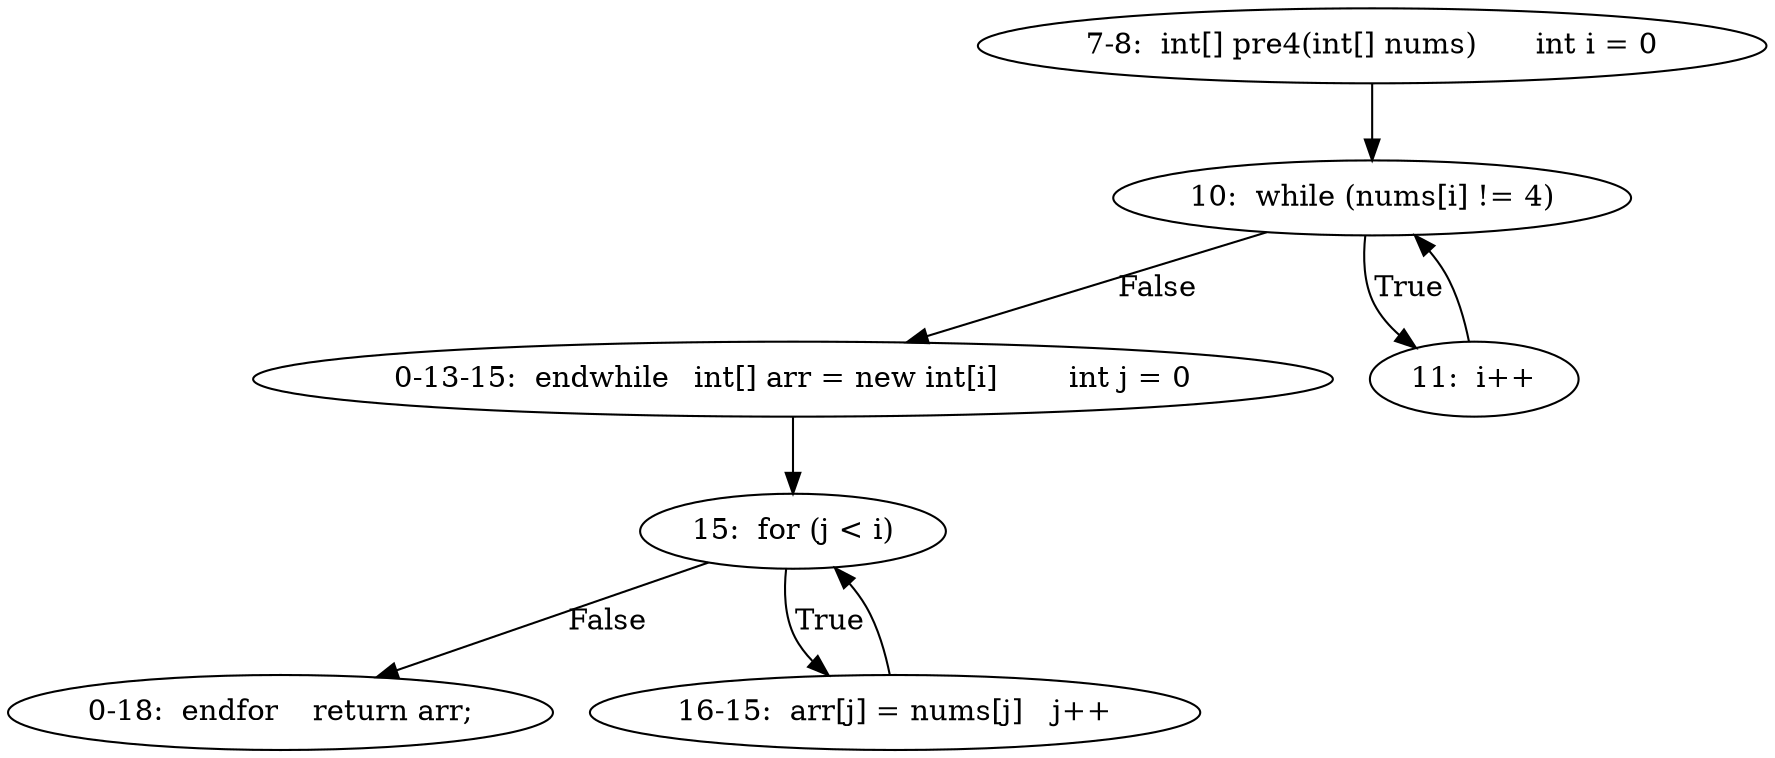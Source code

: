 digraph result_test { 
// graph-vertices
  a1  [label="7-8:  int[] pre4(int[] nums)	int i = 0"]; 
  2  [label="10:  while (nums[i] != 4)"]; 
  a3  [label="0-13-15:  endwhile	int[] arr = new int[i]	int j = 0"]; 
  4  [label="11:  i++"]; 
  7  [label="15:  for (j < i)"]; 
  a4  [label="0-18:  endfor	return arr;"]; 
  a5  [label="16-15:  arr[j] = nums[j]	j++"]; 
// graph-edges
  a1 -> 2;
  2 -> a3  [label="False"]; 
  2 -> 4  [label="True"]; 
  4 -> 2;
  a3 -> 7;
  7 -> a4  [label="False"]; 
  7 -> a5  [label="True"]; 
  a5 -> 7;
}